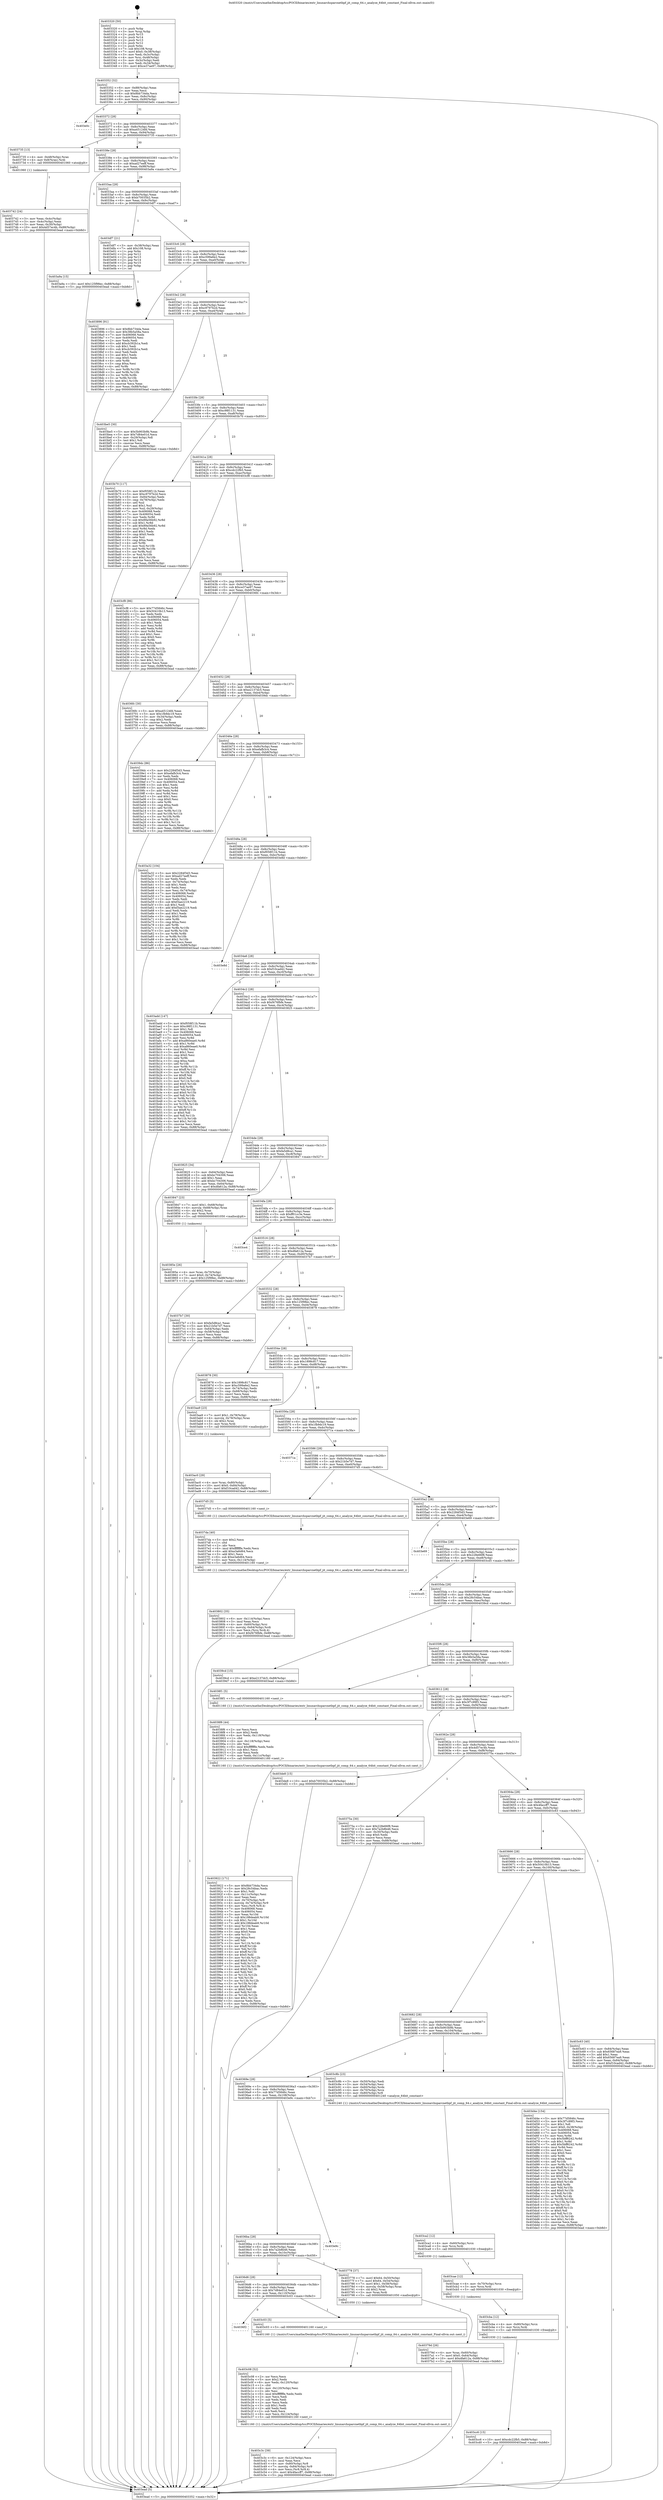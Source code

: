 digraph "0x403320" {
  label = "0x403320 (/mnt/c/Users/mathe/Desktop/tcc/POCII/binaries/extr_linuxarchsparcnetbpf_jit_comp_64.c_analyze_64bit_constant_Final-ollvm.out::main(0))"
  labelloc = "t"
  node[shape=record]

  Entry [label="",width=0.3,height=0.3,shape=circle,fillcolor=black,style=filled]
  "0x403352" [label="{
     0x403352 [32]\l
     | [instrs]\l
     &nbsp;&nbsp;0x403352 \<+6\>: mov -0x88(%rbp),%eax\l
     &nbsp;&nbsp;0x403358 \<+2\>: mov %eax,%ecx\l
     &nbsp;&nbsp;0x40335a \<+6\>: sub $0x8bb734da,%ecx\l
     &nbsp;&nbsp;0x403360 \<+6\>: mov %eax,-0x8c(%rbp)\l
     &nbsp;&nbsp;0x403366 \<+6\>: mov %ecx,-0x90(%rbp)\l
     &nbsp;&nbsp;0x40336c \<+6\>: je 0000000000403e0c \<main+0xaec\>\l
  }"]
  "0x403e0c" [label="{
     0x403e0c\l
  }", style=dashed]
  "0x403372" [label="{
     0x403372 [28]\l
     | [instrs]\l
     &nbsp;&nbsp;0x403372 \<+5\>: jmp 0000000000403377 \<main+0x57\>\l
     &nbsp;&nbsp;0x403377 \<+6\>: mov -0x8c(%rbp),%eax\l
     &nbsp;&nbsp;0x40337d \<+5\>: sub $0xa45124fd,%eax\l
     &nbsp;&nbsp;0x403382 \<+6\>: mov %eax,-0x94(%rbp)\l
     &nbsp;&nbsp;0x403388 \<+6\>: je 0000000000403735 \<main+0x415\>\l
  }"]
  Exit [label="",width=0.3,height=0.3,shape=circle,fillcolor=black,style=filled,peripheries=2]
  "0x403735" [label="{
     0x403735 [13]\l
     | [instrs]\l
     &nbsp;&nbsp;0x403735 \<+4\>: mov -0x48(%rbp),%rax\l
     &nbsp;&nbsp;0x403739 \<+4\>: mov 0x8(%rax),%rdi\l
     &nbsp;&nbsp;0x40373d \<+5\>: call 0000000000401060 \<atoi@plt\>\l
     | [calls]\l
     &nbsp;&nbsp;0x401060 \{1\} (unknown)\l
  }"]
  "0x40338e" [label="{
     0x40338e [28]\l
     | [instrs]\l
     &nbsp;&nbsp;0x40338e \<+5\>: jmp 0000000000403393 \<main+0x73\>\l
     &nbsp;&nbsp;0x403393 \<+6\>: mov -0x8c(%rbp),%eax\l
     &nbsp;&nbsp;0x403399 \<+5\>: sub $0xad27eeff,%eax\l
     &nbsp;&nbsp;0x40339e \<+6\>: mov %eax,-0x98(%rbp)\l
     &nbsp;&nbsp;0x4033a4 \<+6\>: je 0000000000403a9a \<main+0x77a\>\l
  }"]
  "0x403cc6" [label="{
     0x403cc6 [15]\l
     | [instrs]\l
     &nbsp;&nbsp;0x403cc6 \<+10\>: movl $0xcdc22fb5,-0x88(%rbp)\l
     &nbsp;&nbsp;0x403cd0 \<+5\>: jmp 0000000000403ead \<main+0xb8d\>\l
  }"]
  "0x403a9a" [label="{
     0x403a9a [15]\l
     | [instrs]\l
     &nbsp;&nbsp;0x403a9a \<+10\>: movl $0x125f98ec,-0x88(%rbp)\l
     &nbsp;&nbsp;0x403aa4 \<+5\>: jmp 0000000000403ead \<main+0xb8d\>\l
  }"]
  "0x4033aa" [label="{
     0x4033aa [28]\l
     | [instrs]\l
     &nbsp;&nbsp;0x4033aa \<+5\>: jmp 00000000004033af \<main+0x8f\>\l
     &nbsp;&nbsp;0x4033af \<+6\>: mov -0x8c(%rbp),%eax\l
     &nbsp;&nbsp;0x4033b5 \<+5\>: sub $0xb70035b2,%eax\l
     &nbsp;&nbsp;0x4033ba \<+6\>: mov %eax,-0x9c(%rbp)\l
     &nbsp;&nbsp;0x4033c0 \<+6\>: je 0000000000403df7 \<main+0xad7\>\l
  }"]
  "0x403cba" [label="{
     0x403cba [12]\l
     | [instrs]\l
     &nbsp;&nbsp;0x403cba \<+4\>: mov -0x80(%rbp),%rcx\l
     &nbsp;&nbsp;0x403cbe \<+3\>: mov %rcx,%rdi\l
     &nbsp;&nbsp;0x403cc1 \<+5\>: call 0000000000401030 \<free@plt\>\l
     | [calls]\l
     &nbsp;&nbsp;0x401030 \{1\} (unknown)\l
  }"]
  "0x403df7" [label="{
     0x403df7 [21]\l
     | [instrs]\l
     &nbsp;&nbsp;0x403df7 \<+3\>: mov -0x38(%rbp),%eax\l
     &nbsp;&nbsp;0x403dfa \<+7\>: add $0x108,%rsp\l
     &nbsp;&nbsp;0x403e01 \<+1\>: pop %rbx\l
     &nbsp;&nbsp;0x403e02 \<+2\>: pop %r12\l
     &nbsp;&nbsp;0x403e04 \<+2\>: pop %r13\l
     &nbsp;&nbsp;0x403e06 \<+2\>: pop %r14\l
     &nbsp;&nbsp;0x403e08 \<+2\>: pop %r15\l
     &nbsp;&nbsp;0x403e0a \<+1\>: pop %rbp\l
     &nbsp;&nbsp;0x403e0b \<+1\>: ret\l
  }"]
  "0x4033c6" [label="{
     0x4033c6 [28]\l
     | [instrs]\l
     &nbsp;&nbsp;0x4033c6 \<+5\>: jmp 00000000004033cb \<main+0xab\>\l
     &nbsp;&nbsp;0x4033cb \<+6\>: mov -0x8c(%rbp),%eax\l
     &nbsp;&nbsp;0x4033d1 \<+5\>: sub $0xc599a6e2,%eax\l
     &nbsp;&nbsp;0x4033d6 \<+6\>: mov %eax,-0xa0(%rbp)\l
     &nbsp;&nbsp;0x4033dc \<+6\>: je 0000000000403896 \<main+0x576\>\l
  }"]
  "0x403cae" [label="{
     0x403cae [12]\l
     | [instrs]\l
     &nbsp;&nbsp;0x403cae \<+4\>: mov -0x70(%rbp),%rcx\l
     &nbsp;&nbsp;0x403cb2 \<+3\>: mov %rcx,%rdi\l
     &nbsp;&nbsp;0x403cb5 \<+5\>: call 0000000000401030 \<free@plt\>\l
     | [calls]\l
     &nbsp;&nbsp;0x401030 \{1\} (unknown)\l
  }"]
  "0x403896" [label="{
     0x403896 [91]\l
     | [instrs]\l
     &nbsp;&nbsp;0x403896 \<+5\>: mov $0x8bb734da,%eax\l
     &nbsp;&nbsp;0x40389b \<+5\>: mov $0x38b5a58a,%ecx\l
     &nbsp;&nbsp;0x4038a0 \<+7\>: mov 0x406068,%edx\l
     &nbsp;&nbsp;0x4038a7 \<+7\>: mov 0x406054,%esi\l
     &nbsp;&nbsp;0x4038ae \<+2\>: mov %edx,%edi\l
     &nbsp;&nbsp;0x4038b0 \<+6\>: add $0xcb392b1a,%edi\l
     &nbsp;&nbsp;0x4038b6 \<+3\>: sub $0x1,%edi\l
     &nbsp;&nbsp;0x4038b9 \<+6\>: sub $0xcb392b1a,%edi\l
     &nbsp;&nbsp;0x4038bf \<+3\>: imul %edi,%edx\l
     &nbsp;&nbsp;0x4038c2 \<+3\>: and $0x1,%edx\l
     &nbsp;&nbsp;0x4038c5 \<+3\>: cmp $0x0,%edx\l
     &nbsp;&nbsp;0x4038c8 \<+4\>: sete %r8b\l
     &nbsp;&nbsp;0x4038cc \<+3\>: cmp $0xa,%esi\l
     &nbsp;&nbsp;0x4038cf \<+4\>: setl %r9b\l
     &nbsp;&nbsp;0x4038d3 \<+3\>: mov %r8b,%r10b\l
     &nbsp;&nbsp;0x4038d6 \<+3\>: and %r9b,%r10b\l
     &nbsp;&nbsp;0x4038d9 \<+3\>: xor %r9b,%r8b\l
     &nbsp;&nbsp;0x4038dc \<+3\>: or %r8b,%r10b\l
     &nbsp;&nbsp;0x4038df \<+4\>: test $0x1,%r10b\l
     &nbsp;&nbsp;0x4038e3 \<+3\>: cmovne %ecx,%eax\l
     &nbsp;&nbsp;0x4038e6 \<+6\>: mov %eax,-0x88(%rbp)\l
     &nbsp;&nbsp;0x4038ec \<+5\>: jmp 0000000000403ead \<main+0xb8d\>\l
  }"]
  "0x4033e2" [label="{
     0x4033e2 [28]\l
     | [instrs]\l
     &nbsp;&nbsp;0x4033e2 \<+5\>: jmp 00000000004033e7 \<main+0xc7\>\l
     &nbsp;&nbsp;0x4033e7 \<+6\>: mov -0x8c(%rbp),%eax\l
     &nbsp;&nbsp;0x4033ed \<+5\>: sub $0xc9797b2d,%eax\l
     &nbsp;&nbsp;0x4033f2 \<+6\>: mov %eax,-0xa4(%rbp)\l
     &nbsp;&nbsp;0x4033f8 \<+6\>: je 0000000000403be5 \<main+0x8c5\>\l
  }"]
  "0x403ca2" [label="{
     0x403ca2 [12]\l
     | [instrs]\l
     &nbsp;&nbsp;0x403ca2 \<+4\>: mov -0x60(%rbp),%rcx\l
     &nbsp;&nbsp;0x403ca6 \<+3\>: mov %rcx,%rdi\l
     &nbsp;&nbsp;0x403ca9 \<+5\>: call 0000000000401030 \<free@plt\>\l
     | [calls]\l
     &nbsp;&nbsp;0x401030 \{1\} (unknown)\l
  }"]
  "0x403be5" [label="{
     0x403be5 [30]\l
     | [instrs]\l
     &nbsp;&nbsp;0x403be5 \<+5\>: mov $0x5b903b9b,%eax\l
     &nbsp;&nbsp;0x403bea \<+5\>: mov $0x7d84e01d,%ecx\l
     &nbsp;&nbsp;0x403bef \<+3\>: mov -0x29(%rbp),%dl\l
     &nbsp;&nbsp;0x403bf2 \<+3\>: test $0x1,%dl\l
     &nbsp;&nbsp;0x403bf5 \<+3\>: cmovne %ecx,%eax\l
     &nbsp;&nbsp;0x403bf8 \<+6\>: mov %eax,-0x88(%rbp)\l
     &nbsp;&nbsp;0x403bfe \<+5\>: jmp 0000000000403ead \<main+0xb8d\>\l
  }"]
  "0x4033fe" [label="{
     0x4033fe [28]\l
     | [instrs]\l
     &nbsp;&nbsp;0x4033fe \<+5\>: jmp 0000000000403403 \<main+0xe3\>\l
     &nbsp;&nbsp;0x403403 \<+6\>: mov -0x8c(%rbp),%eax\l
     &nbsp;&nbsp;0x403409 \<+5\>: sub $0xc98f1131,%eax\l
     &nbsp;&nbsp;0x40340e \<+6\>: mov %eax,-0xa8(%rbp)\l
     &nbsp;&nbsp;0x403414 \<+6\>: je 0000000000403b70 \<main+0x850\>\l
  }"]
  "0x403c3c" [label="{
     0x403c3c [39]\l
     | [instrs]\l
     &nbsp;&nbsp;0x403c3c \<+6\>: mov -0x124(%rbp),%ecx\l
     &nbsp;&nbsp;0x403c42 \<+3\>: imul %eax,%ecx\l
     &nbsp;&nbsp;0x403c45 \<+4\>: mov -0x80(%rbp),%r8\l
     &nbsp;&nbsp;0x403c49 \<+7\>: movslq -0x84(%rbp),%r9\l
     &nbsp;&nbsp;0x403c50 \<+4\>: mov %ecx,(%r8,%r9,4)\l
     &nbsp;&nbsp;0x403c54 \<+10\>: movl $0x4faccff7,-0x88(%rbp)\l
     &nbsp;&nbsp;0x403c5e \<+5\>: jmp 0000000000403ead \<main+0xb8d\>\l
  }"]
  "0x403b70" [label="{
     0x403b70 [117]\l
     | [instrs]\l
     &nbsp;&nbsp;0x403b70 \<+5\>: mov $0xf058f11b,%eax\l
     &nbsp;&nbsp;0x403b75 \<+5\>: mov $0xc9797b2d,%ecx\l
     &nbsp;&nbsp;0x403b7a \<+6\>: mov -0x84(%rbp),%edx\l
     &nbsp;&nbsp;0x403b80 \<+3\>: cmp -0x78(%rbp),%edx\l
     &nbsp;&nbsp;0x403b83 \<+4\>: setl %sil\l
     &nbsp;&nbsp;0x403b87 \<+4\>: and $0x1,%sil\l
     &nbsp;&nbsp;0x403b8b \<+4\>: mov %sil,-0x29(%rbp)\l
     &nbsp;&nbsp;0x403b8f \<+7\>: mov 0x406068,%edx\l
     &nbsp;&nbsp;0x403b96 \<+7\>: mov 0x406054,%edi\l
     &nbsp;&nbsp;0x403b9d \<+3\>: mov %edx,%r8d\l
     &nbsp;&nbsp;0x403ba0 \<+7\>: sub $0x89a56b92,%r8d\l
     &nbsp;&nbsp;0x403ba7 \<+4\>: sub $0x1,%r8d\l
     &nbsp;&nbsp;0x403bab \<+7\>: add $0x89a56b92,%r8d\l
     &nbsp;&nbsp;0x403bb2 \<+4\>: imul %r8d,%edx\l
     &nbsp;&nbsp;0x403bb6 \<+3\>: and $0x1,%edx\l
     &nbsp;&nbsp;0x403bb9 \<+3\>: cmp $0x0,%edx\l
     &nbsp;&nbsp;0x403bbc \<+4\>: sete %sil\l
     &nbsp;&nbsp;0x403bc0 \<+3\>: cmp $0xa,%edi\l
     &nbsp;&nbsp;0x403bc3 \<+4\>: setl %r9b\l
     &nbsp;&nbsp;0x403bc7 \<+3\>: mov %sil,%r10b\l
     &nbsp;&nbsp;0x403bca \<+3\>: and %r9b,%r10b\l
     &nbsp;&nbsp;0x403bcd \<+3\>: xor %r9b,%sil\l
     &nbsp;&nbsp;0x403bd0 \<+3\>: or %sil,%r10b\l
     &nbsp;&nbsp;0x403bd3 \<+4\>: test $0x1,%r10b\l
     &nbsp;&nbsp;0x403bd7 \<+3\>: cmovne %ecx,%eax\l
     &nbsp;&nbsp;0x403bda \<+6\>: mov %eax,-0x88(%rbp)\l
     &nbsp;&nbsp;0x403be0 \<+5\>: jmp 0000000000403ead \<main+0xb8d\>\l
  }"]
  "0x40341a" [label="{
     0x40341a [28]\l
     | [instrs]\l
     &nbsp;&nbsp;0x40341a \<+5\>: jmp 000000000040341f \<main+0xff\>\l
     &nbsp;&nbsp;0x40341f \<+6\>: mov -0x8c(%rbp),%eax\l
     &nbsp;&nbsp;0x403425 \<+5\>: sub $0xcdc22fb5,%eax\l
     &nbsp;&nbsp;0x40342a \<+6\>: mov %eax,-0xac(%rbp)\l
     &nbsp;&nbsp;0x403430 \<+6\>: je 0000000000403cf8 \<main+0x9d8\>\l
  }"]
  "0x403c08" [label="{
     0x403c08 [52]\l
     | [instrs]\l
     &nbsp;&nbsp;0x403c08 \<+2\>: xor %ecx,%ecx\l
     &nbsp;&nbsp;0x403c0a \<+5\>: mov $0x2,%edx\l
     &nbsp;&nbsp;0x403c0f \<+6\>: mov %edx,-0x120(%rbp)\l
     &nbsp;&nbsp;0x403c15 \<+1\>: cltd\l
     &nbsp;&nbsp;0x403c16 \<+6\>: mov -0x120(%rbp),%esi\l
     &nbsp;&nbsp;0x403c1c \<+2\>: idiv %esi\l
     &nbsp;&nbsp;0x403c1e \<+6\>: imul $0xfffffffe,%edx,%edx\l
     &nbsp;&nbsp;0x403c24 \<+2\>: mov %ecx,%edi\l
     &nbsp;&nbsp;0x403c26 \<+2\>: sub %edx,%edi\l
     &nbsp;&nbsp;0x403c28 \<+2\>: mov %ecx,%edx\l
     &nbsp;&nbsp;0x403c2a \<+3\>: sub $0x1,%edx\l
     &nbsp;&nbsp;0x403c2d \<+2\>: add %edx,%edi\l
     &nbsp;&nbsp;0x403c2f \<+2\>: sub %edi,%ecx\l
     &nbsp;&nbsp;0x403c31 \<+6\>: mov %ecx,-0x124(%rbp)\l
     &nbsp;&nbsp;0x403c37 \<+5\>: call 0000000000401160 \<next_i\>\l
     | [calls]\l
     &nbsp;&nbsp;0x401160 \{1\} (/mnt/c/Users/mathe/Desktop/tcc/POCII/binaries/extr_linuxarchsparcnetbpf_jit_comp_64.c_analyze_64bit_constant_Final-ollvm.out::next_i)\l
  }"]
  "0x403cf8" [label="{
     0x403cf8 [86]\l
     | [instrs]\l
     &nbsp;&nbsp;0x403cf8 \<+5\>: mov $0x77d5846c,%eax\l
     &nbsp;&nbsp;0x403cfd \<+5\>: mov $0x50410b13,%ecx\l
     &nbsp;&nbsp;0x403d02 \<+2\>: xor %edx,%edx\l
     &nbsp;&nbsp;0x403d04 \<+7\>: mov 0x406068,%esi\l
     &nbsp;&nbsp;0x403d0b \<+7\>: mov 0x406054,%edi\l
     &nbsp;&nbsp;0x403d12 \<+3\>: sub $0x1,%edx\l
     &nbsp;&nbsp;0x403d15 \<+3\>: mov %esi,%r8d\l
     &nbsp;&nbsp;0x403d18 \<+3\>: add %edx,%r8d\l
     &nbsp;&nbsp;0x403d1b \<+4\>: imul %r8d,%esi\l
     &nbsp;&nbsp;0x403d1f \<+3\>: and $0x1,%esi\l
     &nbsp;&nbsp;0x403d22 \<+3\>: cmp $0x0,%esi\l
     &nbsp;&nbsp;0x403d25 \<+4\>: sete %r9b\l
     &nbsp;&nbsp;0x403d29 \<+3\>: cmp $0xa,%edi\l
     &nbsp;&nbsp;0x403d2c \<+4\>: setl %r10b\l
     &nbsp;&nbsp;0x403d30 \<+3\>: mov %r9b,%r11b\l
     &nbsp;&nbsp;0x403d33 \<+3\>: and %r10b,%r11b\l
     &nbsp;&nbsp;0x403d36 \<+3\>: xor %r10b,%r9b\l
     &nbsp;&nbsp;0x403d39 \<+3\>: or %r9b,%r11b\l
     &nbsp;&nbsp;0x403d3c \<+4\>: test $0x1,%r11b\l
     &nbsp;&nbsp;0x403d40 \<+3\>: cmovne %ecx,%eax\l
     &nbsp;&nbsp;0x403d43 \<+6\>: mov %eax,-0x88(%rbp)\l
     &nbsp;&nbsp;0x403d49 \<+5\>: jmp 0000000000403ead \<main+0xb8d\>\l
  }"]
  "0x403436" [label="{
     0x403436 [28]\l
     | [instrs]\l
     &nbsp;&nbsp;0x403436 \<+5\>: jmp 000000000040343b \<main+0x11b\>\l
     &nbsp;&nbsp;0x40343b \<+6\>: mov -0x8c(%rbp),%eax\l
     &nbsp;&nbsp;0x403441 \<+5\>: sub $0xce37ae97,%eax\l
     &nbsp;&nbsp;0x403446 \<+6\>: mov %eax,-0xb0(%rbp)\l
     &nbsp;&nbsp;0x40344c \<+6\>: je 00000000004036fc \<main+0x3dc\>\l
  }"]
  "0x4036f2" [label="{
     0x4036f2\l
  }", style=dashed]
  "0x4036fc" [label="{
     0x4036fc [30]\l
     | [instrs]\l
     &nbsp;&nbsp;0x4036fc \<+5\>: mov $0xa45124fd,%eax\l
     &nbsp;&nbsp;0x403701 \<+5\>: mov $0x1fb9dc19,%ecx\l
     &nbsp;&nbsp;0x403706 \<+3\>: mov -0x34(%rbp),%edx\l
     &nbsp;&nbsp;0x403709 \<+3\>: cmp $0x2,%edx\l
     &nbsp;&nbsp;0x40370c \<+3\>: cmovne %ecx,%eax\l
     &nbsp;&nbsp;0x40370f \<+6\>: mov %eax,-0x88(%rbp)\l
     &nbsp;&nbsp;0x403715 \<+5\>: jmp 0000000000403ead \<main+0xb8d\>\l
  }"]
  "0x403452" [label="{
     0x403452 [28]\l
     | [instrs]\l
     &nbsp;&nbsp;0x403452 \<+5\>: jmp 0000000000403457 \<main+0x137\>\l
     &nbsp;&nbsp;0x403457 \<+6\>: mov -0x8c(%rbp),%eax\l
     &nbsp;&nbsp;0x40345d \<+5\>: sub $0xe2137dc5,%eax\l
     &nbsp;&nbsp;0x403462 \<+6\>: mov %eax,-0xb4(%rbp)\l
     &nbsp;&nbsp;0x403468 \<+6\>: je 00000000004039dc \<main+0x6bc\>\l
  }"]
  "0x403ead" [label="{
     0x403ead [5]\l
     | [instrs]\l
     &nbsp;&nbsp;0x403ead \<+5\>: jmp 0000000000403352 \<main+0x32\>\l
  }"]
  "0x403320" [label="{
     0x403320 [50]\l
     | [instrs]\l
     &nbsp;&nbsp;0x403320 \<+1\>: push %rbp\l
     &nbsp;&nbsp;0x403321 \<+3\>: mov %rsp,%rbp\l
     &nbsp;&nbsp;0x403324 \<+2\>: push %r15\l
     &nbsp;&nbsp;0x403326 \<+2\>: push %r14\l
     &nbsp;&nbsp;0x403328 \<+2\>: push %r13\l
     &nbsp;&nbsp;0x40332a \<+2\>: push %r12\l
     &nbsp;&nbsp;0x40332c \<+1\>: push %rbx\l
     &nbsp;&nbsp;0x40332d \<+7\>: sub $0x108,%rsp\l
     &nbsp;&nbsp;0x403334 \<+7\>: movl $0x0,-0x38(%rbp)\l
     &nbsp;&nbsp;0x40333b \<+3\>: mov %edi,-0x3c(%rbp)\l
     &nbsp;&nbsp;0x40333e \<+4\>: mov %rsi,-0x48(%rbp)\l
     &nbsp;&nbsp;0x403342 \<+3\>: mov -0x3c(%rbp),%edi\l
     &nbsp;&nbsp;0x403345 \<+3\>: mov %edi,-0x34(%rbp)\l
     &nbsp;&nbsp;0x403348 \<+10\>: movl $0xce37ae97,-0x88(%rbp)\l
  }"]
  "0x403742" [label="{
     0x403742 [24]\l
     | [instrs]\l
     &nbsp;&nbsp;0x403742 \<+3\>: mov %eax,-0x4c(%rbp)\l
     &nbsp;&nbsp;0x403745 \<+3\>: mov -0x4c(%rbp),%eax\l
     &nbsp;&nbsp;0x403748 \<+3\>: mov %eax,-0x30(%rbp)\l
     &nbsp;&nbsp;0x40374b \<+10\>: movl $0x4d57ec4b,-0x88(%rbp)\l
     &nbsp;&nbsp;0x403755 \<+5\>: jmp 0000000000403ead \<main+0xb8d\>\l
  }"]
  "0x403c03" [label="{
     0x403c03 [5]\l
     | [instrs]\l
     &nbsp;&nbsp;0x403c03 \<+5\>: call 0000000000401160 \<next_i\>\l
     | [calls]\l
     &nbsp;&nbsp;0x401160 \{1\} (/mnt/c/Users/mathe/Desktop/tcc/POCII/binaries/extr_linuxarchsparcnetbpf_jit_comp_64.c_analyze_64bit_constant_Final-ollvm.out::next_i)\l
  }"]
  "0x4039dc" [label="{
     0x4039dc [86]\l
     | [instrs]\l
     &nbsp;&nbsp;0x4039dc \<+5\>: mov $0x2284f3d3,%eax\l
     &nbsp;&nbsp;0x4039e1 \<+5\>: mov $0xefafb3c4,%ecx\l
     &nbsp;&nbsp;0x4039e6 \<+2\>: xor %edx,%edx\l
     &nbsp;&nbsp;0x4039e8 \<+7\>: mov 0x406068,%esi\l
     &nbsp;&nbsp;0x4039ef \<+7\>: mov 0x406054,%edi\l
     &nbsp;&nbsp;0x4039f6 \<+3\>: sub $0x1,%edx\l
     &nbsp;&nbsp;0x4039f9 \<+3\>: mov %esi,%r8d\l
     &nbsp;&nbsp;0x4039fc \<+3\>: add %edx,%r8d\l
     &nbsp;&nbsp;0x4039ff \<+4\>: imul %r8d,%esi\l
     &nbsp;&nbsp;0x403a03 \<+3\>: and $0x1,%esi\l
     &nbsp;&nbsp;0x403a06 \<+3\>: cmp $0x0,%esi\l
     &nbsp;&nbsp;0x403a09 \<+4\>: sete %r9b\l
     &nbsp;&nbsp;0x403a0d \<+3\>: cmp $0xa,%edi\l
     &nbsp;&nbsp;0x403a10 \<+4\>: setl %r10b\l
     &nbsp;&nbsp;0x403a14 \<+3\>: mov %r9b,%r11b\l
     &nbsp;&nbsp;0x403a17 \<+3\>: and %r10b,%r11b\l
     &nbsp;&nbsp;0x403a1a \<+3\>: xor %r10b,%r9b\l
     &nbsp;&nbsp;0x403a1d \<+3\>: or %r9b,%r11b\l
     &nbsp;&nbsp;0x403a20 \<+4\>: test $0x1,%r11b\l
     &nbsp;&nbsp;0x403a24 \<+3\>: cmovne %ecx,%eax\l
     &nbsp;&nbsp;0x403a27 \<+6\>: mov %eax,-0x88(%rbp)\l
     &nbsp;&nbsp;0x403a2d \<+5\>: jmp 0000000000403ead \<main+0xb8d\>\l
  }"]
  "0x40346e" [label="{
     0x40346e [28]\l
     | [instrs]\l
     &nbsp;&nbsp;0x40346e \<+5\>: jmp 0000000000403473 \<main+0x153\>\l
     &nbsp;&nbsp;0x403473 \<+6\>: mov -0x8c(%rbp),%eax\l
     &nbsp;&nbsp;0x403479 \<+5\>: sub $0xefafb3c4,%eax\l
     &nbsp;&nbsp;0x40347e \<+6\>: mov %eax,-0xb8(%rbp)\l
     &nbsp;&nbsp;0x403484 \<+6\>: je 0000000000403a32 \<main+0x712\>\l
  }"]
  "0x403ac0" [label="{
     0x403ac0 [29]\l
     | [instrs]\l
     &nbsp;&nbsp;0x403ac0 \<+4\>: mov %rax,-0x80(%rbp)\l
     &nbsp;&nbsp;0x403ac4 \<+10\>: movl $0x0,-0x84(%rbp)\l
     &nbsp;&nbsp;0x403ace \<+10\>: movl $0xf10cad42,-0x88(%rbp)\l
     &nbsp;&nbsp;0x403ad8 \<+5\>: jmp 0000000000403ead \<main+0xb8d\>\l
  }"]
  "0x403a32" [label="{
     0x403a32 [104]\l
     | [instrs]\l
     &nbsp;&nbsp;0x403a32 \<+5\>: mov $0x2284f3d3,%eax\l
     &nbsp;&nbsp;0x403a37 \<+5\>: mov $0xad27eeff,%ecx\l
     &nbsp;&nbsp;0x403a3c \<+2\>: xor %edx,%edx\l
     &nbsp;&nbsp;0x403a3e \<+3\>: mov -0x74(%rbp),%esi\l
     &nbsp;&nbsp;0x403a41 \<+3\>: sub $0x1,%edx\l
     &nbsp;&nbsp;0x403a44 \<+2\>: sub %edx,%esi\l
     &nbsp;&nbsp;0x403a46 \<+3\>: mov %esi,-0x74(%rbp)\l
     &nbsp;&nbsp;0x403a49 \<+7\>: mov 0x406068,%edx\l
     &nbsp;&nbsp;0x403a50 \<+7\>: mov 0x406054,%esi\l
     &nbsp;&nbsp;0x403a57 \<+2\>: mov %edx,%edi\l
     &nbsp;&nbsp;0x403a59 \<+6\>: sub $0xf3ae2219,%edi\l
     &nbsp;&nbsp;0x403a5f \<+3\>: sub $0x1,%edi\l
     &nbsp;&nbsp;0x403a62 \<+6\>: add $0xf3ae2219,%edi\l
     &nbsp;&nbsp;0x403a68 \<+3\>: imul %edi,%edx\l
     &nbsp;&nbsp;0x403a6b \<+3\>: and $0x1,%edx\l
     &nbsp;&nbsp;0x403a6e \<+3\>: cmp $0x0,%edx\l
     &nbsp;&nbsp;0x403a71 \<+4\>: sete %r8b\l
     &nbsp;&nbsp;0x403a75 \<+3\>: cmp $0xa,%esi\l
     &nbsp;&nbsp;0x403a78 \<+4\>: setl %r9b\l
     &nbsp;&nbsp;0x403a7c \<+3\>: mov %r8b,%r10b\l
     &nbsp;&nbsp;0x403a7f \<+3\>: and %r9b,%r10b\l
     &nbsp;&nbsp;0x403a82 \<+3\>: xor %r9b,%r8b\l
     &nbsp;&nbsp;0x403a85 \<+3\>: or %r8b,%r10b\l
     &nbsp;&nbsp;0x403a88 \<+4\>: test $0x1,%r10b\l
     &nbsp;&nbsp;0x403a8c \<+3\>: cmovne %ecx,%eax\l
     &nbsp;&nbsp;0x403a8f \<+6\>: mov %eax,-0x88(%rbp)\l
     &nbsp;&nbsp;0x403a95 \<+5\>: jmp 0000000000403ead \<main+0xb8d\>\l
  }"]
  "0x40348a" [label="{
     0x40348a [28]\l
     | [instrs]\l
     &nbsp;&nbsp;0x40348a \<+5\>: jmp 000000000040348f \<main+0x16f\>\l
     &nbsp;&nbsp;0x40348f \<+6\>: mov -0x8c(%rbp),%eax\l
     &nbsp;&nbsp;0x403495 \<+5\>: sub $0xf058f11b,%eax\l
     &nbsp;&nbsp;0x40349a \<+6\>: mov %eax,-0xbc(%rbp)\l
     &nbsp;&nbsp;0x4034a0 \<+6\>: je 0000000000403e8d \<main+0xb6d\>\l
  }"]
  "0x403922" [label="{
     0x403922 [171]\l
     | [instrs]\l
     &nbsp;&nbsp;0x403922 \<+5\>: mov $0x8bb734da,%ecx\l
     &nbsp;&nbsp;0x403927 \<+5\>: mov $0x28c54bac,%edx\l
     &nbsp;&nbsp;0x40392c \<+3\>: mov $0x1,%dil\l
     &nbsp;&nbsp;0x40392f \<+6\>: mov -0x11c(%rbp),%esi\l
     &nbsp;&nbsp;0x403935 \<+3\>: imul %eax,%esi\l
     &nbsp;&nbsp;0x403938 \<+4\>: mov -0x70(%rbp),%r8\l
     &nbsp;&nbsp;0x40393c \<+4\>: movslq -0x74(%rbp),%r9\l
     &nbsp;&nbsp;0x403940 \<+4\>: mov %esi,(%r8,%r9,4)\l
     &nbsp;&nbsp;0x403944 \<+7\>: mov 0x406068,%eax\l
     &nbsp;&nbsp;0x40394b \<+7\>: mov 0x406054,%esi\l
     &nbsp;&nbsp;0x403952 \<+3\>: mov %eax,%r10d\l
     &nbsp;&nbsp;0x403955 \<+7\>: sub $0x188deab9,%r10d\l
     &nbsp;&nbsp;0x40395c \<+4\>: sub $0x1,%r10d\l
     &nbsp;&nbsp;0x403960 \<+7\>: add $0x188deab9,%r10d\l
     &nbsp;&nbsp;0x403967 \<+4\>: imul %r10d,%eax\l
     &nbsp;&nbsp;0x40396b \<+3\>: and $0x1,%eax\l
     &nbsp;&nbsp;0x40396e \<+3\>: cmp $0x0,%eax\l
     &nbsp;&nbsp;0x403971 \<+4\>: sete %r11b\l
     &nbsp;&nbsp;0x403975 \<+3\>: cmp $0xa,%esi\l
     &nbsp;&nbsp;0x403978 \<+3\>: setl %bl\l
     &nbsp;&nbsp;0x40397b \<+3\>: mov %r11b,%r14b\l
     &nbsp;&nbsp;0x40397e \<+4\>: xor $0xff,%r14b\l
     &nbsp;&nbsp;0x403982 \<+3\>: mov %bl,%r15b\l
     &nbsp;&nbsp;0x403985 \<+4\>: xor $0xff,%r15b\l
     &nbsp;&nbsp;0x403989 \<+4\>: xor $0x0,%dil\l
     &nbsp;&nbsp;0x40398d \<+3\>: mov %r14b,%r12b\l
     &nbsp;&nbsp;0x403990 \<+4\>: and $0x0,%r12b\l
     &nbsp;&nbsp;0x403994 \<+3\>: and %dil,%r11b\l
     &nbsp;&nbsp;0x403997 \<+3\>: mov %r15b,%r13b\l
     &nbsp;&nbsp;0x40399a \<+4\>: and $0x0,%r13b\l
     &nbsp;&nbsp;0x40399e \<+3\>: and %dil,%bl\l
     &nbsp;&nbsp;0x4039a1 \<+3\>: or %r11b,%r12b\l
     &nbsp;&nbsp;0x4039a4 \<+3\>: or %bl,%r13b\l
     &nbsp;&nbsp;0x4039a7 \<+3\>: xor %r13b,%r12b\l
     &nbsp;&nbsp;0x4039aa \<+3\>: or %r15b,%r14b\l
     &nbsp;&nbsp;0x4039ad \<+4\>: xor $0xff,%r14b\l
     &nbsp;&nbsp;0x4039b1 \<+4\>: or $0x0,%dil\l
     &nbsp;&nbsp;0x4039b5 \<+3\>: and %dil,%r14b\l
     &nbsp;&nbsp;0x4039b8 \<+3\>: or %r14b,%r12b\l
     &nbsp;&nbsp;0x4039bb \<+4\>: test $0x1,%r12b\l
     &nbsp;&nbsp;0x4039bf \<+3\>: cmovne %edx,%ecx\l
     &nbsp;&nbsp;0x4039c2 \<+6\>: mov %ecx,-0x88(%rbp)\l
     &nbsp;&nbsp;0x4039c8 \<+5\>: jmp 0000000000403ead \<main+0xb8d\>\l
  }"]
  "0x403e8d" [label="{
     0x403e8d\l
  }", style=dashed]
  "0x4034a6" [label="{
     0x4034a6 [28]\l
     | [instrs]\l
     &nbsp;&nbsp;0x4034a6 \<+5\>: jmp 00000000004034ab \<main+0x18b\>\l
     &nbsp;&nbsp;0x4034ab \<+6\>: mov -0x8c(%rbp),%eax\l
     &nbsp;&nbsp;0x4034b1 \<+5\>: sub $0xf10cad42,%eax\l
     &nbsp;&nbsp;0x4034b6 \<+6\>: mov %eax,-0xc0(%rbp)\l
     &nbsp;&nbsp;0x4034bc \<+6\>: je 0000000000403add \<main+0x7bd\>\l
  }"]
  "0x4038f6" [label="{
     0x4038f6 [44]\l
     | [instrs]\l
     &nbsp;&nbsp;0x4038f6 \<+2\>: xor %ecx,%ecx\l
     &nbsp;&nbsp;0x4038f8 \<+5\>: mov $0x2,%edx\l
     &nbsp;&nbsp;0x4038fd \<+6\>: mov %edx,-0x118(%rbp)\l
     &nbsp;&nbsp;0x403903 \<+1\>: cltd\l
     &nbsp;&nbsp;0x403904 \<+6\>: mov -0x118(%rbp),%esi\l
     &nbsp;&nbsp;0x40390a \<+2\>: idiv %esi\l
     &nbsp;&nbsp;0x40390c \<+6\>: imul $0xfffffffe,%edx,%edx\l
     &nbsp;&nbsp;0x403912 \<+3\>: sub $0x1,%ecx\l
     &nbsp;&nbsp;0x403915 \<+2\>: sub %ecx,%edx\l
     &nbsp;&nbsp;0x403917 \<+6\>: mov %edx,-0x11c(%rbp)\l
     &nbsp;&nbsp;0x40391d \<+5\>: call 0000000000401160 \<next_i\>\l
     | [calls]\l
     &nbsp;&nbsp;0x401160 \{1\} (/mnt/c/Users/mathe/Desktop/tcc/POCII/binaries/extr_linuxarchsparcnetbpf_jit_comp_64.c_analyze_64bit_constant_Final-ollvm.out::next_i)\l
  }"]
  "0x403add" [label="{
     0x403add [147]\l
     | [instrs]\l
     &nbsp;&nbsp;0x403add \<+5\>: mov $0xf058f11b,%eax\l
     &nbsp;&nbsp;0x403ae2 \<+5\>: mov $0xc98f1131,%ecx\l
     &nbsp;&nbsp;0x403ae7 \<+2\>: mov $0x1,%dl\l
     &nbsp;&nbsp;0x403ae9 \<+7\>: mov 0x406068,%esi\l
     &nbsp;&nbsp;0x403af0 \<+7\>: mov 0x406054,%edi\l
     &nbsp;&nbsp;0x403af7 \<+3\>: mov %esi,%r8d\l
     &nbsp;&nbsp;0x403afa \<+7\>: add $0xa860eae0,%r8d\l
     &nbsp;&nbsp;0x403b01 \<+4\>: sub $0x1,%r8d\l
     &nbsp;&nbsp;0x403b05 \<+7\>: sub $0xa860eae0,%r8d\l
     &nbsp;&nbsp;0x403b0c \<+4\>: imul %r8d,%esi\l
     &nbsp;&nbsp;0x403b10 \<+3\>: and $0x1,%esi\l
     &nbsp;&nbsp;0x403b13 \<+3\>: cmp $0x0,%esi\l
     &nbsp;&nbsp;0x403b16 \<+4\>: sete %r9b\l
     &nbsp;&nbsp;0x403b1a \<+3\>: cmp $0xa,%edi\l
     &nbsp;&nbsp;0x403b1d \<+4\>: setl %r10b\l
     &nbsp;&nbsp;0x403b21 \<+3\>: mov %r9b,%r11b\l
     &nbsp;&nbsp;0x403b24 \<+4\>: xor $0xff,%r11b\l
     &nbsp;&nbsp;0x403b28 \<+3\>: mov %r10b,%bl\l
     &nbsp;&nbsp;0x403b2b \<+3\>: xor $0xff,%bl\l
     &nbsp;&nbsp;0x403b2e \<+3\>: xor $0x0,%dl\l
     &nbsp;&nbsp;0x403b31 \<+3\>: mov %r11b,%r14b\l
     &nbsp;&nbsp;0x403b34 \<+4\>: and $0x0,%r14b\l
     &nbsp;&nbsp;0x403b38 \<+3\>: and %dl,%r9b\l
     &nbsp;&nbsp;0x403b3b \<+3\>: mov %bl,%r15b\l
     &nbsp;&nbsp;0x403b3e \<+4\>: and $0x0,%r15b\l
     &nbsp;&nbsp;0x403b42 \<+3\>: and %dl,%r10b\l
     &nbsp;&nbsp;0x403b45 \<+3\>: or %r9b,%r14b\l
     &nbsp;&nbsp;0x403b48 \<+3\>: or %r10b,%r15b\l
     &nbsp;&nbsp;0x403b4b \<+3\>: xor %r15b,%r14b\l
     &nbsp;&nbsp;0x403b4e \<+3\>: or %bl,%r11b\l
     &nbsp;&nbsp;0x403b51 \<+4\>: xor $0xff,%r11b\l
     &nbsp;&nbsp;0x403b55 \<+3\>: or $0x0,%dl\l
     &nbsp;&nbsp;0x403b58 \<+3\>: and %dl,%r11b\l
     &nbsp;&nbsp;0x403b5b \<+3\>: or %r11b,%r14b\l
     &nbsp;&nbsp;0x403b5e \<+4\>: test $0x1,%r14b\l
     &nbsp;&nbsp;0x403b62 \<+3\>: cmovne %ecx,%eax\l
     &nbsp;&nbsp;0x403b65 \<+6\>: mov %eax,-0x88(%rbp)\l
     &nbsp;&nbsp;0x403b6b \<+5\>: jmp 0000000000403ead \<main+0xb8d\>\l
  }"]
  "0x4034c2" [label="{
     0x4034c2 [28]\l
     | [instrs]\l
     &nbsp;&nbsp;0x4034c2 \<+5\>: jmp 00000000004034c7 \<main+0x1a7\>\l
     &nbsp;&nbsp;0x4034c7 \<+6\>: mov -0x8c(%rbp),%eax\l
     &nbsp;&nbsp;0x4034cd \<+5\>: sub $0xf476fbfe,%eax\l
     &nbsp;&nbsp;0x4034d2 \<+6\>: mov %eax,-0xc4(%rbp)\l
     &nbsp;&nbsp;0x4034d8 \<+6\>: je 0000000000403825 \<main+0x505\>\l
  }"]
  "0x40385e" [label="{
     0x40385e [26]\l
     | [instrs]\l
     &nbsp;&nbsp;0x40385e \<+4\>: mov %rax,-0x70(%rbp)\l
     &nbsp;&nbsp;0x403862 \<+7\>: movl $0x0,-0x74(%rbp)\l
     &nbsp;&nbsp;0x403869 \<+10\>: movl $0x125f98ec,-0x88(%rbp)\l
     &nbsp;&nbsp;0x403873 \<+5\>: jmp 0000000000403ead \<main+0xb8d\>\l
  }"]
  "0x403825" [label="{
     0x403825 [34]\l
     | [instrs]\l
     &nbsp;&nbsp;0x403825 \<+3\>: mov -0x64(%rbp),%eax\l
     &nbsp;&nbsp;0x403828 \<+5\>: sub $0xbc704306,%eax\l
     &nbsp;&nbsp;0x40382d \<+3\>: add $0x1,%eax\l
     &nbsp;&nbsp;0x403830 \<+5\>: add $0xbc704306,%eax\l
     &nbsp;&nbsp;0x403835 \<+3\>: mov %eax,-0x64(%rbp)\l
     &nbsp;&nbsp;0x403838 \<+10\>: movl $0xdfa612a,-0x88(%rbp)\l
     &nbsp;&nbsp;0x403842 \<+5\>: jmp 0000000000403ead \<main+0xb8d\>\l
  }"]
  "0x4034de" [label="{
     0x4034de [28]\l
     | [instrs]\l
     &nbsp;&nbsp;0x4034de \<+5\>: jmp 00000000004034e3 \<main+0x1c3\>\l
     &nbsp;&nbsp;0x4034e3 \<+6\>: mov -0x8c(%rbp),%eax\l
     &nbsp;&nbsp;0x4034e9 \<+5\>: sub $0xfa5d8ca1,%eax\l
     &nbsp;&nbsp;0x4034ee \<+6\>: mov %eax,-0xc8(%rbp)\l
     &nbsp;&nbsp;0x4034f4 \<+6\>: je 0000000000403847 \<main+0x527\>\l
  }"]
  "0x403802" [label="{
     0x403802 [35]\l
     | [instrs]\l
     &nbsp;&nbsp;0x403802 \<+6\>: mov -0x114(%rbp),%ecx\l
     &nbsp;&nbsp;0x403808 \<+3\>: imul %eax,%ecx\l
     &nbsp;&nbsp;0x40380b \<+4\>: mov -0x60(%rbp),%rsi\l
     &nbsp;&nbsp;0x40380f \<+4\>: movslq -0x64(%rbp),%rdi\l
     &nbsp;&nbsp;0x403813 \<+3\>: mov %ecx,(%rsi,%rdi,4)\l
     &nbsp;&nbsp;0x403816 \<+10\>: movl $0xf476fbfe,-0x88(%rbp)\l
     &nbsp;&nbsp;0x403820 \<+5\>: jmp 0000000000403ead \<main+0xb8d\>\l
  }"]
  "0x403847" [label="{
     0x403847 [23]\l
     | [instrs]\l
     &nbsp;&nbsp;0x403847 \<+7\>: movl $0x1,-0x68(%rbp)\l
     &nbsp;&nbsp;0x40384e \<+4\>: movslq -0x68(%rbp),%rax\l
     &nbsp;&nbsp;0x403852 \<+4\>: shl $0x2,%rax\l
     &nbsp;&nbsp;0x403856 \<+3\>: mov %rax,%rdi\l
     &nbsp;&nbsp;0x403859 \<+5\>: call 0000000000401050 \<malloc@plt\>\l
     | [calls]\l
     &nbsp;&nbsp;0x401050 \{1\} (unknown)\l
  }"]
  "0x4034fa" [label="{
     0x4034fa [28]\l
     | [instrs]\l
     &nbsp;&nbsp;0x4034fa \<+5\>: jmp 00000000004034ff \<main+0x1df\>\l
     &nbsp;&nbsp;0x4034ff \<+6\>: mov -0x8c(%rbp),%eax\l
     &nbsp;&nbsp;0x403505 \<+5\>: sub $0xff01cc3e,%eax\l
     &nbsp;&nbsp;0x40350a \<+6\>: mov %eax,-0xcc(%rbp)\l
     &nbsp;&nbsp;0x403510 \<+6\>: je 0000000000403ce4 \<main+0x9c4\>\l
  }"]
  "0x4037da" [label="{
     0x4037da [40]\l
     | [instrs]\l
     &nbsp;&nbsp;0x4037da \<+5\>: mov $0x2,%ecx\l
     &nbsp;&nbsp;0x4037df \<+1\>: cltd\l
     &nbsp;&nbsp;0x4037e0 \<+2\>: idiv %ecx\l
     &nbsp;&nbsp;0x4037e2 \<+6\>: imul $0xfffffffe,%edx,%ecx\l
     &nbsp;&nbsp;0x4037e8 \<+6\>: add $0xe3a6d64,%ecx\l
     &nbsp;&nbsp;0x4037ee \<+3\>: add $0x1,%ecx\l
     &nbsp;&nbsp;0x4037f1 \<+6\>: sub $0xe3a6d64,%ecx\l
     &nbsp;&nbsp;0x4037f7 \<+6\>: mov %ecx,-0x114(%rbp)\l
     &nbsp;&nbsp;0x4037fd \<+5\>: call 0000000000401160 \<next_i\>\l
     | [calls]\l
     &nbsp;&nbsp;0x401160 \{1\} (/mnt/c/Users/mathe/Desktop/tcc/POCII/binaries/extr_linuxarchsparcnetbpf_jit_comp_64.c_analyze_64bit_constant_Final-ollvm.out::next_i)\l
  }"]
  "0x403ce4" [label="{
     0x403ce4\l
  }", style=dashed]
  "0x403516" [label="{
     0x403516 [28]\l
     | [instrs]\l
     &nbsp;&nbsp;0x403516 \<+5\>: jmp 000000000040351b \<main+0x1fb\>\l
     &nbsp;&nbsp;0x40351b \<+6\>: mov -0x8c(%rbp),%eax\l
     &nbsp;&nbsp;0x403521 \<+5\>: sub $0xdfa612a,%eax\l
     &nbsp;&nbsp;0x403526 \<+6\>: mov %eax,-0xd0(%rbp)\l
     &nbsp;&nbsp;0x40352c \<+6\>: je 00000000004037b7 \<main+0x497\>\l
  }"]
  "0x40379d" [label="{
     0x40379d [26]\l
     | [instrs]\l
     &nbsp;&nbsp;0x40379d \<+4\>: mov %rax,-0x60(%rbp)\l
     &nbsp;&nbsp;0x4037a1 \<+7\>: movl $0x0,-0x64(%rbp)\l
     &nbsp;&nbsp;0x4037a8 \<+10\>: movl $0xdfa612a,-0x88(%rbp)\l
     &nbsp;&nbsp;0x4037b2 \<+5\>: jmp 0000000000403ead \<main+0xb8d\>\l
  }"]
  "0x4037b7" [label="{
     0x4037b7 [30]\l
     | [instrs]\l
     &nbsp;&nbsp;0x4037b7 \<+5\>: mov $0xfa5d8ca1,%eax\l
     &nbsp;&nbsp;0x4037bc \<+5\>: mov $0x21b5e7d7,%ecx\l
     &nbsp;&nbsp;0x4037c1 \<+3\>: mov -0x64(%rbp),%edx\l
     &nbsp;&nbsp;0x4037c4 \<+3\>: cmp -0x58(%rbp),%edx\l
     &nbsp;&nbsp;0x4037c7 \<+3\>: cmovl %ecx,%eax\l
     &nbsp;&nbsp;0x4037ca \<+6\>: mov %eax,-0x88(%rbp)\l
     &nbsp;&nbsp;0x4037d0 \<+5\>: jmp 0000000000403ead \<main+0xb8d\>\l
  }"]
  "0x403532" [label="{
     0x403532 [28]\l
     | [instrs]\l
     &nbsp;&nbsp;0x403532 \<+5\>: jmp 0000000000403537 \<main+0x217\>\l
     &nbsp;&nbsp;0x403537 \<+6\>: mov -0x8c(%rbp),%eax\l
     &nbsp;&nbsp;0x40353d \<+5\>: sub $0x125f98ec,%eax\l
     &nbsp;&nbsp;0x403542 \<+6\>: mov %eax,-0xd4(%rbp)\l
     &nbsp;&nbsp;0x403548 \<+6\>: je 0000000000403878 \<main+0x558\>\l
  }"]
  "0x4036d6" [label="{
     0x4036d6 [28]\l
     | [instrs]\l
     &nbsp;&nbsp;0x4036d6 \<+5\>: jmp 00000000004036db \<main+0x3bb\>\l
     &nbsp;&nbsp;0x4036db \<+6\>: mov -0x8c(%rbp),%eax\l
     &nbsp;&nbsp;0x4036e1 \<+5\>: sub $0x7d84e01d,%eax\l
     &nbsp;&nbsp;0x4036e6 \<+6\>: mov %eax,-0x110(%rbp)\l
     &nbsp;&nbsp;0x4036ec \<+6\>: je 0000000000403c03 \<main+0x8e3\>\l
  }"]
  "0x403878" [label="{
     0x403878 [30]\l
     | [instrs]\l
     &nbsp;&nbsp;0x403878 \<+5\>: mov $0x1898c817,%eax\l
     &nbsp;&nbsp;0x40387d \<+5\>: mov $0xc599a6e2,%ecx\l
     &nbsp;&nbsp;0x403882 \<+3\>: mov -0x74(%rbp),%edx\l
     &nbsp;&nbsp;0x403885 \<+3\>: cmp -0x68(%rbp),%edx\l
     &nbsp;&nbsp;0x403888 \<+3\>: cmovl %ecx,%eax\l
     &nbsp;&nbsp;0x40388b \<+6\>: mov %eax,-0x88(%rbp)\l
     &nbsp;&nbsp;0x403891 \<+5\>: jmp 0000000000403ead \<main+0xb8d\>\l
  }"]
  "0x40354e" [label="{
     0x40354e [28]\l
     | [instrs]\l
     &nbsp;&nbsp;0x40354e \<+5\>: jmp 0000000000403553 \<main+0x233\>\l
     &nbsp;&nbsp;0x403553 \<+6\>: mov -0x8c(%rbp),%eax\l
     &nbsp;&nbsp;0x403559 \<+5\>: sub $0x1898c817,%eax\l
     &nbsp;&nbsp;0x40355e \<+6\>: mov %eax,-0xd8(%rbp)\l
     &nbsp;&nbsp;0x403564 \<+6\>: je 0000000000403aa9 \<main+0x789\>\l
  }"]
  "0x403778" [label="{
     0x403778 [37]\l
     | [instrs]\l
     &nbsp;&nbsp;0x403778 \<+7\>: movl $0x64,-0x50(%rbp)\l
     &nbsp;&nbsp;0x40377f \<+7\>: movl $0x64,-0x54(%rbp)\l
     &nbsp;&nbsp;0x403786 \<+7\>: movl $0x1,-0x58(%rbp)\l
     &nbsp;&nbsp;0x40378d \<+4\>: movslq -0x58(%rbp),%rax\l
     &nbsp;&nbsp;0x403791 \<+4\>: shl $0x2,%rax\l
     &nbsp;&nbsp;0x403795 \<+3\>: mov %rax,%rdi\l
     &nbsp;&nbsp;0x403798 \<+5\>: call 0000000000401050 \<malloc@plt\>\l
     | [calls]\l
     &nbsp;&nbsp;0x401050 \{1\} (unknown)\l
  }"]
  "0x403aa9" [label="{
     0x403aa9 [23]\l
     | [instrs]\l
     &nbsp;&nbsp;0x403aa9 \<+7\>: movl $0x1,-0x78(%rbp)\l
     &nbsp;&nbsp;0x403ab0 \<+4\>: movslq -0x78(%rbp),%rax\l
     &nbsp;&nbsp;0x403ab4 \<+4\>: shl $0x2,%rax\l
     &nbsp;&nbsp;0x403ab8 \<+3\>: mov %rax,%rdi\l
     &nbsp;&nbsp;0x403abb \<+5\>: call 0000000000401050 \<malloc@plt\>\l
     | [calls]\l
     &nbsp;&nbsp;0x401050 \{1\} (unknown)\l
  }"]
  "0x40356a" [label="{
     0x40356a [28]\l
     | [instrs]\l
     &nbsp;&nbsp;0x40356a \<+5\>: jmp 000000000040356f \<main+0x24f\>\l
     &nbsp;&nbsp;0x40356f \<+6\>: mov -0x8c(%rbp),%eax\l
     &nbsp;&nbsp;0x403575 \<+5\>: sub $0x1fb9dc19,%eax\l
     &nbsp;&nbsp;0x40357a \<+6\>: mov %eax,-0xdc(%rbp)\l
     &nbsp;&nbsp;0x403580 \<+6\>: je 000000000040371a \<main+0x3fa\>\l
  }"]
  "0x4036ba" [label="{
     0x4036ba [28]\l
     | [instrs]\l
     &nbsp;&nbsp;0x4036ba \<+5\>: jmp 00000000004036bf \<main+0x39f\>\l
     &nbsp;&nbsp;0x4036bf \<+6\>: mov -0x8c(%rbp),%eax\l
     &nbsp;&nbsp;0x4036c5 \<+5\>: sub $0x7a2b8b46,%eax\l
     &nbsp;&nbsp;0x4036ca \<+6\>: mov %eax,-0x10c(%rbp)\l
     &nbsp;&nbsp;0x4036d0 \<+6\>: je 0000000000403778 \<main+0x458\>\l
  }"]
  "0x40371a" [label="{
     0x40371a\l
  }", style=dashed]
  "0x403586" [label="{
     0x403586 [28]\l
     | [instrs]\l
     &nbsp;&nbsp;0x403586 \<+5\>: jmp 000000000040358b \<main+0x26b\>\l
     &nbsp;&nbsp;0x40358b \<+6\>: mov -0x8c(%rbp),%eax\l
     &nbsp;&nbsp;0x403591 \<+5\>: sub $0x21b5e7d7,%eax\l
     &nbsp;&nbsp;0x403596 \<+6\>: mov %eax,-0xe0(%rbp)\l
     &nbsp;&nbsp;0x40359c \<+6\>: je 00000000004037d5 \<main+0x4b5\>\l
  }"]
  "0x403e9c" [label="{
     0x403e9c\l
  }", style=dashed]
  "0x4037d5" [label="{
     0x4037d5 [5]\l
     | [instrs]\l
     &nbsp;&nbsp;0x4037d5 \<+5\>: call 0000000000401160 \<next_i\>\l
     | [calls]\l
     &nbsp;&nbsp;0x401160 \{1\} (/mnt/c/Users/mathe/Desktop/tcc/POCII/binaries/extr_linuxarchsparcnetbpf_jit_comp_64.c_analyze_64bit_constant_Final-ollvm.out::next_i)\l
  }"]
  "0x4035a2" [label="{
     0x4035a2 [28]\l
     | [instrs]\l
     &nbsp;&nbsp;0x4035a2 \<+5\>: jmp 00000000004035a7 \<main+0x287\>\l
     &nbsp;&nbsp;0x4035a7 \<+6\>: mov -0x8c(%rbp),%eax\l
     &nbsp;&nbsp;0x4035ad \<+5\>: sub $0x2284f3d3,%eax\l
     &nbsp;&nbsp;0x4035b2 \<+6\>: mov %eax,-0xe4(%rbp)\l
     &nbsp;&nbsp;0x4035b8 \<+6\>: je 0000000000403e69 \<main+0xb49\>\l
  }"]
  "0x40369e" [label="{
     0x40369e [28]\l
     | [instrs]\l
     &nbsp;&nbsp;0x40369e \<+5\>: jmp 00000000004036a3 \<main+0x383\>\l
     &nbsp;&nbsp;0x4036a3 \<+6\>: mov -0x8c(%rbp),%eax\l
     &nbsp;&nbsp;0x4036a9 \<+5\>: sub $0x77d5846c,%eax\l
     &nbsp;&nbsp;0x4036ae \<+6\>: mov %eax,-0x108(%rbp)\l
     &nbsp;&nbsp;0x4036b4 \<+6\>: je 0000000000403e9c \<main+0xb7c\>\l
  }"]
  "0x403e69" [label="{
     0x403e69\l
  }", style=dashed]
  "0x4035be" [label="{
     0x4035be [28]\l
     | [instrs]\l
     &nbsp;&nbsp;0x4035be \<+5\>: jmp 00000000004035c3 \<main+0x2a3\>\l
     &nbsp;&nbsp;0x4035c3 \<+6\>: mov -0x8c(%rbp),%eax\l
     &nbsp;&nbsp;0x4035c9 \<+5\>: sub $0x228e66f8,%eax\l
     &nbsp;&nbsp;0x4035ce \<+6\>: mov %eax,-0xe8(%rbp)\l
     &nbsp;&nbsp;0x4035d4 \<+6\>: je 0000000000403cd5 \<main+0x9b5\>\l
  }"]
  "0x403c8b" [label="{
     0x403c8b [23]\l
     | [instrs]\l
     &nbsp;&nbsp;0x403c8b \<+3\>: mov -0x50(%rbp),%edi\l
     &nbsp;&nbsp;0x403c8e \<+3\>: mov -0x54(%rbp),%esi\l
     &nbsp;&nbsp;0x403c91 \<+4\>: mov -0x60(%rbp),%rdx\l
     &nbsp;&nbsp;0x403c95 \<+4\>: mov -0x70(%rbp),%rcx\l
     &nbsp;&nbsp;0x403c99 \<+4\>: mov -0x80(%rbp),%r8\l
     &nbsp;&nbsp;0x403c9d \<+5\>: call 0000000000401240 \<analyze_64bit_constant\>\l
     | [calls]\l
     &nbsp;&nbsp;0x401240 \{1\} (/mnt/c/Users/mathe/Desktop/tcc/POCII/binaries/extr_linuxarchsparcnetbpf_jit_comp_64.c_analyze_64bit_constant_Final-ollvm.out::analyze_64bit_constant)\l
  }"]
  "0x403cd5" [label="{
     0x403cd5\l
  }", style=dashed]
  "0x4035da" [label="{
     0x4035da [28]\l
     | [instrs]\l
     &nbsp;&nbsp;0x4035da \<+5\>: jmp 00000000004035df \<main+0x2bf\>\l
     &nbsp;&nbsp;0x4035df \<+6\>: mov -0x8c(%rbp),%eax\l
     &nbsp;&nbsp;0x4035e5 \<+5\>: sub $0x28c54bac,%eax\l
     &nbsp;&nbsp;0x4035ea \<+6\>: mov %eax,-0xec(%rbp)\l
     &nbsp;&nbsp;0x4035f0 \<+6\>: je 00000000004039cd \<main+0x6ad\>\l
  }"]
  "0x403682" [label="{
     0x403682 [28]\l
     | [instrs]\l
     &nbsp;&nbsp;0x403682 \<+5\>: jmp 0000000000403687 \<main+0x367\>\l
     &nbsp;&nbsp;0x403687 \<+6\>: mov -0x8c(%rbp),%eax\l
     &nbsp;&nbsp;0x40368d \<+5\>: sub $0x5b903b9b,%eax\l
     &nbsp;&nbsp;0x403692 \<+6\>: mov %eax,-0x104(%rbp)\l
     &nbsp;&nbsp;0x403698 \<+6\>: je 0000000000403c8b \<main+0x96b\>\l
  }"]
  "0x4039cd" [label="{
     0x4039cd [15]\l
     | [instrs]\l
     &nbsp;&nbsp;0x4039cd \<+10\>: movl $0xe2137dc5,-0x88(%rbp)\l
     &nbsp;&nbsp;0x4039d7 \<+5\>: jmp 0000000000403ead \<main+0xb8d\>\l
  }"]
  "0x4035f6" [label="{
     0x4035f6 [28]\l
     | [instrs]\l
     &nbsp;&nbsp;0x4035f6 \<+5\>: jmp 00000000004035fb \<main+0x2db\>\l
     &nbsp;&nbsp;0x4035fb \<+6\>: mov -0x8c(%rbp),%eax\l
     &nbsp;&nbsp;0x403601 \<+5\>: sub $0x38b5a58a,%eax\l
     &nbsp;&nbsp;0x403606 \<+6\>: mov %eax,-0xf0(%rbp)\l
     &nbsp;&nbsp;0x40360c \<+6\>: je 00000000004038f1 \<main+0x5d1\>\l
  }"]
  "0x403d4e" [label="{
     0x403d4e [154]\l
     | [instrs]\l
     &nbsp;&nbsp;0x403d4e \<+5\>: mov $0x77d5846c,%eax\l
     &nbsp;&nbsp;0x403d53 \<+5\>: mov $0x3f7c99f3,%ecx\l
     &nbsp;&nbsp;0x403d58 \<+2\>: mov $0x1,%dl\l
     &nbsp;&nbsp;0x403d5a \<+7\>: movl $0x0,-0x38(%rbp)\l
     &nbsp;&nbsp;0x403d61 \<+7\>: mov 0x406068,%esi\l
     &nbsp;&nbsp;0x403d68 \<+7\>: mov 0x406054,%edi\l
     &nbsp;&nbsp;0x403d6f \<+3\>: mov %esi,%r8d\l
     &nbsp;&nbsp;0x403d72 \<+7\>: sub $0x5bff6242,%r8d\l
     &nbsp;&nbsp;0x403d79 \<+4\>: sub $0x1,%r8d\l
     &nbsp;&nbsp;0x403d7d \<+7\>: add $0x5bff6242,%r8d\l
     &nbsp;&nbsp;0x403d84 \<+4\>: imul %r8d,%esi\l
     &nbsp;&nbsp;0x403d88 \<+3\>: and $0x1,%esi\l
     &nbsp;&nbsp;0x403d8b \<+3\>: cmp $0x0,%esi\l
     &nbsp;&nbsp;0x403d8e \<+4\>: sete %r9b\l
     &nbsp;&nbsp;0x403d92 \<+3\>: cmp $0xa,%edi\l
     &nbsp;&nbsp;0x403d95 \<+4\>: setl %r10b\l
     &nbsp;&nbsp;0x403d99 \<+3\>: mov %r9b,%r11b\l
     &nbsp;&nbsp;0x403d9c \<+4\>: xor $0xff,%r11b\l
     &nbsp;&nbsp;0x403da0 \<+3\>: mov %r10b,%bl\l
     &nbsp;&nbsp;0x403da3 \<+3\>: xor $0xff,%bl\l
     &nbsp;&nbsp;0x403da6 \<+3\>: xor $0x0,%dl\l
     &nbsp;&nbsp;0x403da9 \<+3\>: mov %r11b,%r14b\l
     &nbsp;&nbsp;0x403dac \<+4\>: and $0x0,%r14b\l
     &nbsp;&nbsp;0x403db0 \<+3\>: and %dl,%r9b\l
     &nbsp;&nbsp;0x403db3 \<+3\>: mov %bl,%r15b\l
     &nbsp;&nbsp;0x403db6 \<+4\>: and $0x0,%r15b\l
     &nbsp;&nbsp;0x403dba \<+3\>: and %dl,%r10b\l
     &nbsp;&nbsp;0x403dbd \<+3\>: or %r9b,%r14b\l
     &nbsp;&nbsp;0x403dc0 \<+3\>: or %r10b,%r15b\l
     &nbsp;&nbsp;0x403dc3 \<+3\>: xor %r15b,%r14b\l
     &nbsp;&nbsp;0x403dc6 \<+3\>: or %bl,%r11b\l
     &nbsp;&nbsp;0x403dc9 \<+4\>: xor $0xff,%r11b\l
     &nbsp;&nbsp;0x403dcd \<+3\>: or $0x0,%dl\l
     &nbsp;&nbsp;0x403dd0 \<+3\>: and %dl,%r11b\l
     &nbsp;&nbsp;0x403dd3 \<+3\>: or %r11b,%r14b\l
     &nbsp;&nbsp;0x403dd6 \<+4\>: test $0x1,%r14b\l
     &nbsp;&nbsp;0x403dda \<+3\>: cmovne %ecx,%eax\l
     &nbsp;&nbsp;0x403ddd \<+6\>: mov %eax,-0x88(%rbp)\l
     &nbsp;&nbsp;0x403de3 \<+5\>: jmp 0000000000403ead \<main+0xb8d\>\l
  }"]
  "0x4038f1" [label="{
     0x4038f1 [5]\l
     | [instrs]\l
     &nbsp;&nbsp;0x4038f1 \<+5\>: call 0000000000401160 \<next_i\>\l
     | [calls]\l
     &nbsp;&nbsp;0x401160 \{1\} (/mnt/c/Users/mathe/Desktop/tcc/POCII/binaries/extr_linuxarchsparcnetbpf_jit_comp_64.c_analyze_64bit_constant_Final-ollvm.out::next_i)\l
  }"]
  "0x403612" [label="{
     0x403612 [28]\l
     | [instrs]\l
     &nbsp;&nbsp;0x403612 \<+5\>: jmp 0000000000403617 \<main+0x2f7\>\l
     &nbsp;&nbsp;0x403617 \<+6\>: mov -0x8c(%rbp),%eax\l
     &nbsp;&nbsp;0x40361d \<+5\>: sub $0x3f7c99f3,%eax\l
     &nbsp;&nbsp;0x403622 \<+6\>: mov %eax,-0xf4(%rbp)\l
     &nbsp;&nbsp;0x403628 \<+6\>: je 0000000000403de8 \<main+0xac8\>\l
  }"]
  "0x403666" [label="{
     0x403666 [28]\l
     | [instrs]\l
     &nbsp;&nbsp;0x403666 \<+5\>: jmp 000000000040366b \<main+0x34b\>\l
     &nbsp;&nbsp;0x40366b \<+6\>: mov -0x8c(%rbp),%eax\l
     &nbsp;&nbsp;0x403671 \<+5\>: sub $0x50410b13,%eax\l
     &nbsp;&nbsp;0x403676 \<+6\>: mov %eax,-0x100(%rbp)\l
     &nbsp;&nbsp;0x40367c \<+6\>: je 0000000000403d4e \<main+0xa2e\>\l
  }"]
  "0x403de8" [label="{
     0x403de8 [15]\l
     | [instrs]\l
     &nbsp;&nbsp;0x403de8 \<+10\>: movl $0xb70035b2,-0x88(%rbp)\l
     &nbsp;&nbsp;0x403df2 \<+5\>: jmp 0000000000403ead \<main+0xb8d\>\l
  }"]
  "0x40362e" [label="{
     0x40362e [28]\l
     | [instrs]\l
     &nbsp;&nbsp;0x40362e \<+5\>: jmp 0000000000403633 \<main+0x313\>\l
     &nbsp;&nbsp;0x403633 \<+6\>: mov -0x8c(%rbp),%eax\l
     &nbsp;&nbsp;0x403639 \<+5\>: sub $0x4d57ec4b,%eax\l
     &nbsp;&nbsp;0x40363e \<+6\>: mov %eax,-0xf8(%rbp)\l
     &nbsp;&nbsp;0x403644 \<+6\>: je 000000000040375a \<main+0x43a\>\l
  }"]
  "0x403c63" [label="{
     0x403c63 [40]\l
     | [instrs]\l
     &nbsp;&nbsp;0x403c63 \<+6\>: mov -0x84(%rbp),%eax\l
     &nbsp;&nbsp;0x403c69 \<+5\>: sub $0x65687ea9,%eax\l
     &nbsp;&nbsp;0x403c6e \<+3\>: add $0x1,%eax\l
     &nbsp;&nbsp;0x403c71 \<+5\>: add $0x65687ea9,%eax\l
     &nbsp;&nbsp;0x403c76 \<+6\>: mov %eax,-0x84(%rbp)\l
     &nbsp;&nbsp;0x403c7c \<+10\>: movl $0xf10cad42,-0x88(%rbp)\l
     &nbsp;&nbsp;0x403c86 \<+5\>: jmp 0000000000403ead \<main+0xb8d\>\l
  }"]
  "0x40375a" [label="{
     0x40375a [30]\l
     | [instrs]\l
     &nbsp;&nbsp;0x40375a \<+5\>: mov $0x228e66f8,%eax\l
     &nbsp;&nbsp;0x40375f \<+5\>: mov $0x7a2b8b46,%ecx\l
     &nbsp;&nbsp;0x403764 \<+3\>: mov -0x30(%rbp),%edx\l
     &nbsp;&nbsp;0x403767 \<+3\>: cmp $0x0,%edx\l
     &nbsp;&nbsp;0x40376a \<+3\>: cmove %ecx,%eax\l
     &nbsp;&nbsp;0x40376d \<+6\>: mov %eax,-0x88(%rbp)\l
     &nbsp;&nbsp;0x403773 \<+5\>: jmp 0000000000403ead \<main+0xb8d\>\l
  }"]
  "0x40364a" [label="{
     0x40364a [28]\l
     | [instrs]\l
     &nbsp;&nbsp;0x40364a \<+5\>: jmp 000000000040364f \<main+0x32f\>\l
     &nbsp;&nbsp;0x40364f \<+6\>: mov -0x8c(%rbp),%eax\l
     &nbsp;&nbsp;0x403655 \<+5\>: sub $0x4faccff7,%eax\l
     &nbsp;&nbsp;0x40365a \<+6\>: mov %eax,-0xfc(%rbp)\l
     &nbsp;&nbsp;0x403660 \<+6\>: je 0000000000403c63 \<main+0x943\>\l
  }"]
  Entry -> "0x403320" [label=" 1"]
  "0x403352" -> "0x403e0c" [label=" 0"]
  "0x403352" -> "0x403372" [label=" 31"]
  "0x403df7" -> Exit [label=" 1"]
  "0x403372" -> "0x403735" [label=" 1"]
  "0x403372" -> "0x40338e" [label=" 30"]
  "0x403de8" -> "0x403ead" [label=" 1"]
  "0x40338e" -> "0x403a9a" [label=" 1"]
  "0x40338e" -> "0x4033aa" [label=" 29"]
  "0x403d4e" -> "0x403ead" [label=" 1"]
  "0x4033aa" -> "0x403df7" [label=" 1"]
  "0x4033aa" -> "0x4033c6" [label=" 28"]
  "0x403cf8" -> "0x403ead" [label=" 1"]
  "0x4033c6" -> "0x403896" [label=" 1"]
  "0x4033c6" -> "0x4033e2" [label=" 27"]
  "0x403cc6" -> "0x403ead" [label=" 1"]
  "0x4033e2" -> "0x403be5" [label=" 2"]
  "0x4033e2" -> "0x4033fe" [label=" 25"]
  "0x403cba" -> "0x403cc6" [label=" 1"]
  "0x4033fe" -> "0x403b70" [label=" 2"]
  "0x4033fe" -> "0x40341a" [label=" 23"]
  "0x403cae" -> "0x403cba" [label=" 1"]
  "0x40341a" -> "0x403cf8" [label=" 1"]
  "0x40341a" -> "0x403436" [label=" 22"]
  "0x403ca2" -> "0x403cae" [label=" 1"]
  "0x403436" -> "0x4036fc" [label=" 1"]
  "0x403436" -> "0x403452" [label=" 21"]
  "0x4036fc" -> "0x403ead" [label=" 1"]
  "0x403320" -> "0x403352" [label=" 1"]
  "0x403ead" -> "0x403352" [label=" 30"]
  "0x403735" -> "0x403742" [label=" 1"]
  "0x403742" -> "0x403ead" [label=" 1"]
  "0x403c8b" -> "0x403ca2" [label=" 1"]
  "0x403452" -> "0x4039dc" [label=" 1"]
  "0x403452" -> "0x40346e" [label=" 20"]
  "0x403c63" -> "0x403ead" [label=" 1"]
  "0x40346e" -> "0x403a32" [label=" 1"]
  "0x40346e" -> "0x40348a" [label=" 19"]
  "0x403c08" -> "0x403c3c" [label=" 1"]
  "0x40348a" -> "0x403e8d" [label=" 0"]
  "0x40348a" -> "0x4034a6" [label=" 19"]
  "0x403c03" -> "0x403c08" [label=" 1"]
  "0x4034a6" -> "0x403add" [label=" 2"]
  "0x4034a6" -> "0x4034c2" [label=" 17"]
  "0x4036d6" -> "0x4036f2" [label=" 0"]
  "0x4034c2" -> "0x403825" [label=" 1"]
  "0x4034c2" -> "0x4034de" [label=" 16"]
  "0x4036d6" -> "0x403c03" [label=" 1"]
  "0x4034de" -> "0x403847" [label=" 1"]
  "0x4034de" -> "0x4034fa" [label=" 15"]
  "0x403c3c" -> "0x403ead" [label=" 1"]
  "0x4034fa" -> "0x403ce4" [label=" 0"]
  "0x4034fa" -> "0x403516" [label=" 15"]
  "0x403be5" -> "0x403ead" [label=" 2"]
  "0x403516" -> "0x4037b7" [label=" 2"]
  "0x403516" -> "0x403532" [label=" 13"]
  "0x403b70" -> "0x403ead" [label=" 2"]
  "0x403532" -> "0x403878" [label=" 2"]
  "0x403532" -> "0x40354e" [label=" 11"]
  "0x403add" -> "0x403ead" [label=" 2"]
  "0x40354e" -> "0x403aa9" [label=" 1"]
  "0x40354e" -> "0x40356a" [label=" 10"]
  "0x403ac0" -> "0x403ead" [label=" 1"]
  "0x40356a" -> "0x40371a" [label=" 0"]
  "0x40356a" -> "0x403586" [label=" 10"]
  "0x403a9a" -> "0x403ead" [label=" 1"]
  "0x403586" -> "0x4037d5" [label=" 1"]
  "0x403586" -> "0x4035a2" [label=" 9"]
  "0x403a32" -> "0x403ead" [label=" 1"]
  "0x4035a2" -> "0x403e69" [label=" 0"]
  "0x4035a2" -> "0x4035be" [label=" 9"]
  "0x4039cd" -> "0x403ead" [label=" 1"]
  "0x4035be" -> "0x403cd5" [label=" 0"]
  "0x4035be" -> "0x4035da" [label=" 9"]
  "0x403922" -> "0x403ead" [label=" 1"]
  "0x4035da" -> "0x4039cd" [label=" 1"]
  "0x4035da" -> "0x4035f6" [label=" 8"]
  "0x4038f1" -> "0x4038f6" [label=" 1"]
  "0x4035f6" -> "0x4038f1" [label=" 1"]
  "0x4035f6" -> "0x403612" [label=" 7"]
  "0x403896" -> "0x403ead" [label=" 1"]
  "0x403612" -> "0x403de8" [label=" 1"]
  "0x403612" -> "0x40362e" [label=" 6"]
  "0x40385e" -> "0x403ead" [label=" 1"]
  "0x40362e" -> "0x40375a" [label=" 1"]
  "0x40362e" -> "0x40364a" [label=" 5"]
  "0x40375a" -> "0x403ead" [label=" 1"]
  "0x403847" -> "0x40385e" [label=" 1"]
  "0x40364a" -> "0x403c63" [label=" 1"]
  "0x40364a" -> "0x403666" [label=" 4"]
  "0x403878" -> "0x403ead" [label=" 2"]
  "0x403666" -> "0x403d4e" [label=" 1"]
  "0x403666" -> "0x403682" [label=" 3"]
  "0x4038f6" -> "0x403922" [label=" 1"]
  "0x403682" -> "0x403c8b" [label=" 1"]
  "0x403682" -> "0x40369e" [label=" 2"]
  "0x4039dc" -> "0x403ead" [label=" 1"]
  "0x40369e" -> "0x403e9c" [label=" 0"]
  "0x40369e" -> "0x4036ba" [label=" 2"]
  "0x403aa9" -> "0x403ac0" [label=" 1"]
  "0x4036ba" -> "0x403778" [label=" 1"]
  "0x4036ba" -> "0x4036d6" [label=" 1"]
  "0x403778" -> "0x40379d" [label=" 1"]
  "0x40379d" -> "0x403ead" [label=" 1"]
  "0x4037b7" -> "0x403ead" [label=" 2"]
  "0x4037d5" -> "0x4037da" [label=" 1"]
  "0x4037da" -> "0x403802" [label=" 1"]
  "0x403802" -> "0x403ead" [label=" 1"]
  "0x403825" -> "0x403ead" [label=" 1"]
}
